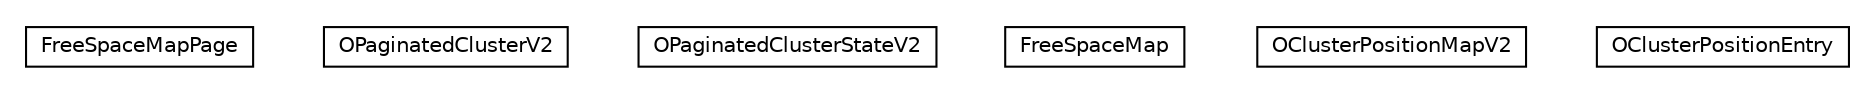 #!/usr/local/bin/dot
#
# Class diagram 
# Generated by UMLGraph version R5_6-24-gf6e263 (http://www.umlgraph.org/)
#

digraph G {
	edge [fontname="Helvetica",fontsize=10,labelfontname="Helvetica",labelfontsize=10];
	node [fontname="Helvetica",fontsize=10,shape=plaintext];
	nodesep=0.25;
	ranksep=0.5;
	// com.orientechnologies.orient.core.storage.cluster.v2.FreeSpaceMapPage
	c288361 [label=<<table title="com.orientechnologies.orient.core.storage.cluster.v2.FreeSpaceMapPage" border="0" cellborder="1" cellspacing="0" cellpadding="2" port="p" href="./FreeSpaceMapPage.html">
		<tr><td><table border="0" cellspacing="0" cellpadding="1">
<tr><td align="center" balign="center"> FreeSpaceMapPage </td></tr>
		</table></td></tr>
		</table>>, URL="./FreeSpaceMapPage.html", fontname="Helvetica", fontcolor="black", fontsize=10.0];
	// com.orientechnologies.orient.core.storage.cluster.v2.OPaginatedClusterV2
	c288362 [label=<<table title="com.orientechnologies.orient.core.storage.cluster.v2.OPaginatedClusterV2" border="0" cellborder="1" cellspacing="0" cellpadding="2" port="p" href="./OPaginatedClusterV2.html">
		<tr><td><table border="0" cellspacing="0" cellpadding="1">
<tr><td align="center" balign="center"> OPaginatedClusterV2 </td></tr>
		</table></td></tr>
		</table>>, URL="./OPaginatedClusterV2.html", fontname="Helvetica", fontcolor="black", fontsize=10.0];
	// com.orientechnologies.orient.core.storage.cluster.v2.OPaginatedClusterStateV2
	c288363 [label=<<table title="com.orientechnologies.orient.core.storage.cluster.v2.OPaginatedClusterStateV2" border="0" cellborder="1" cellspacing="0" cellpadding="2" port="p" href="./OPaginatedClusterStateV2.html">
		<tr><td><table border="0" cellspacing="0" cellpadding="1">
<tr><td align="center" balign="center"> OPaginatedClusterStateV2 </td></tr>
		</table></td></tr>
		</table>>, URL="./OPaginatedClusterStateV2.html", fontname="Helvetica", fontcolor="black", fontsize=10.0];
	// com.orientechnologies.orient.core.storage.cluster.v2.FreeSpaceMap
	c288364 [label=<<table title="com.orientechnologies.orient.core.storage.cluster.v2.FreeSpaceMap" border="0" cellborder="1" cellspacing="0" cellpadding="2" port="p" href="./FreeSpaceMap.html">
		<tr><td><table border="0" cellspacing="0" cellpadding="1">
<tr><td align="center" balign="center"> FreeSpaceMap </td></tr>
		</table></td></tr>
		</table>>, URL="./FreeSpaceMap.html", fontname="Helvetica", fontcolor="black", fontsize=10.0];
	// com.orientechnologies.orient.core.storage.cluster.v2.OClusterPositionMapV2
	c288365 [label=<<table title="com.orientechnologies.orient.core.storage.cluster.v2.OClusterPositionMapV2" border="0" cellborder="1" cellspacing="0" cellpadding="2" port="p" href="./OClusterPositionMapV2.html">
		<tr><td><table border="0" cellspacing="0" cellpadding="1">
<tr><td align="center" balign="center"> OClusterPositionMapV2 </td></tr>
		</table></td></tr>
		</table>>, URL="./OClusterPositionMapV2.html", fontname="Helvetica", fontcolor="black", fontsize=10.0];
	// com.orientechnologies.orient.core.storage.cluster.v2.OClusterPositionMapV2.OClusterPositionEntry
	c288366 [label=<<table title="com.orientechnologies.orient.core.storage.cluster.v2.OClusterPositionMapV2.OClusterPositionEntry" border="0" cellborder="1" cellspacing="0" cellpadding="2" port="p" href="./OClusterPositionMapV2.OClusterPositionEntry.html">
		<tr><td><table border="0" cellspacing="0" cellpadding="1">
<tr><td align="center" balign="center"> OClusterPositionEntry </td></tr>
		</table></td></tr>
		</table>>, URL="./OClusterPositionMapV2.OClusterPositionEntry.html", fontname="Helvetica", fontcolor="black", fontsize=10.0];
}

